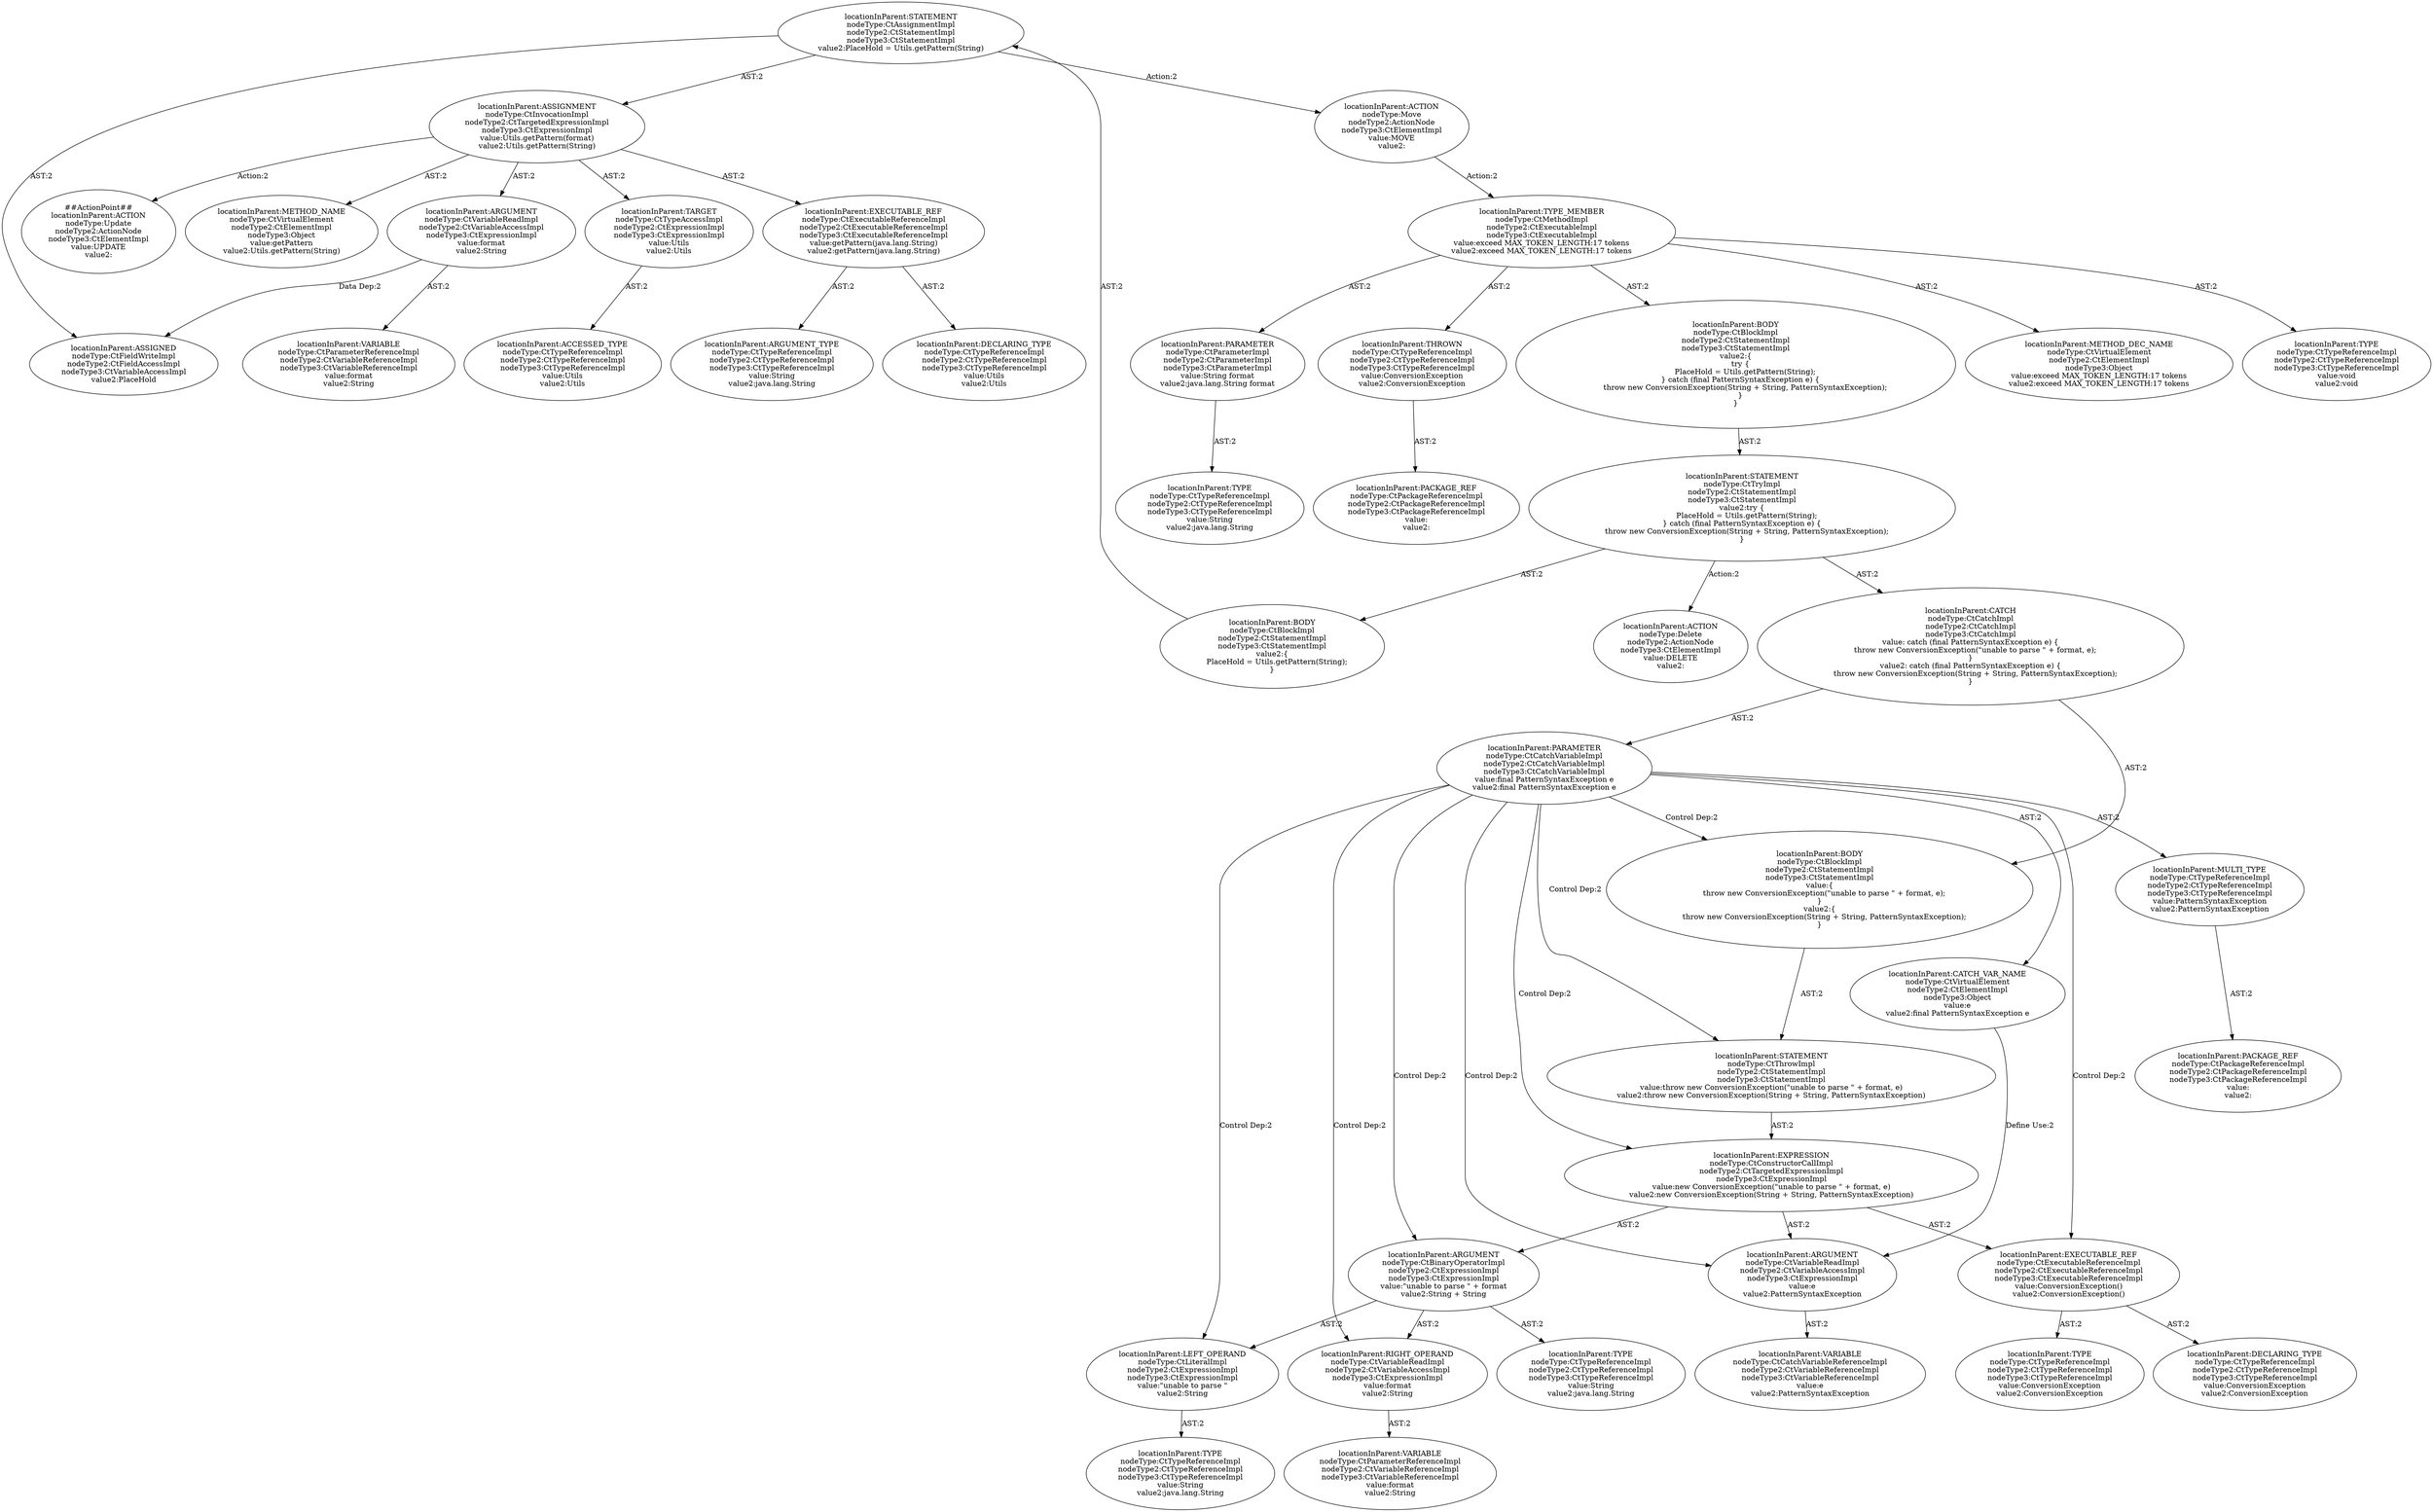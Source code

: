 digraph "Pattern" {
0 [label="##ActionPoint##
locationInParent:ACTION
nodeType:Update
nodeType2:ActionNode
nodeType3:CtElementImpl
value:UPDATE
value2:" shape=ellipse]
1 [label="locationInParent:ASSIGNMENT
nodeType:CtInvocationImpl
nodeType2:CtTargetedExpressionImpl
nodeType3:CtExpressionImpl
value:Utils.getPattern(format)
value2:Utils.getPattern(String)" shape=ellipse]
2 [label="locationInParent:STATEMENT
nodeType:CtAssignmentImpl
nodeType2:CtStatementImpl
nodeType3:CtStatementImpl
value2:PlaceHold = Utils.getPattern(String)" shape=ellipse]
3 [label="locationInParent:BODY
nodeType:CtBlockImpl
nodeType2:CtStatementImpl
nodeType3:CtStatementImpl
value2:\{
    PlaceHold = Utils.getPattern(String);
\}" shape=ellipse]
4 [label="locationInParent:ASSIGNED
nodeType:CtFieldWriteImpl
nodeType2:CtFieldAccessImpl
nodeType3:CtVariableAccessImpl
value2:PlaceHold" shape=ellipse]
5 [label="locationInParent:ACTION
nodeType:Move
nodeType2:ActionNode
nodeType3:CtElementImpl
value:MOVE
value2:" shape=ellipse]
6 [label="locationInParent:TYPE_MEMBER
nodeType:CtMethodImpl
nodeType2:CtExecutableImpl
nodeType3:CtExecutableImpl
value:exceed MAX_TOKEN_LENGTH:17 tokens
value2:exceed MAX_TOKEN_LENGTH:17 tokens" shape=ellipse]
7 [label="locationInParent:METHOD_DEC_NAME
nodeType:CtVirtualElement
nodeType2:CtElementImpl
nodeType3:Object
value:exceed MAX_TOKEN_LENGTH:17 tokens
value2:exceed MAX_TOKEN_LENGTH:17 tokens" shape=ellipse]
8 [label="locationInParent:TYPE
nodeType:CtTypeReferenceImpl
nodeType2:CtTypeReferenceImpl
nodeType3:CtTypeReferenceImpl
value:void
value2:void" shape=ellipse]
9 [label="locationInParent:PARAMETER
nodeType:CtParameterImpl
nodeType2:CtParameterImpl
nodeType3:CtParameterImpl
value:String format
value2:java.lang.String format" shape=ellipse]
10 [label="locationInParent:TYPE
nodeType:CtTypeReferenceImpl
nodeType2:CtTypeReferenceImpl
nodeType3:CtTypeReferenceImpl
value:String
value2:java.lang.String" shape=ellipse]
11 [label="locationInParent:THROWN
nodeType:CtTypeReferenceImpl
nodeType2:CtTypeReferenceImpl
nodeType3:CtTypeReferenceImpl
value:ConversionException
value2:ConversionException" shape=ellipse]
12 [label="locationInParent:PACKAGE_REF
nodeType:CtPackageReferenceImpl
nodeType2:CtPackageReferenceImpl
nodeType3:CtPackageReferenceImpl
value:
value2:" shape=ellipse]
13 [label="locationInParent:BODY
nodeType:CtBlockImpl
nodeType2:CtStatementImpl
nodeType3:CtStatementImpl
value2:\{
    try \{
        PlaceHold = Utils.getPattern(String);
    \} catch (final PatternSyntaxException e) \{
        throw new ConversionException(String + String, PatternSyntaxException);
    \}
\}" shape=ellipse]
14 [label="locationInParent:STATEMENT
nodeType:CtTryImpl
nodeType2:CtStatementImpl
nodeType3:CtStatementImpl
value2:try \{
    PlaceHold = Utils.getPattern(String);
\} catch (final PatternSyntaxException e) \{
    throw new ConversionException(String + String, PatternSyntaxException);
\}" shape=ellipse]
15 [label="locationInParent:CATCH
nodeType:CtCatchImpl
nodeType2:CtCatchImpl
nodeType3:CtCatchImpl
value: catch (final PatternSyntaxException e) \{
    throw new ConversionException(\"unable to parse \" + format, e);
\}
value2: catch (final PatternSyntaxException e) \{
    throw new ConversionException(String + String, PatternSyntaxException);
\}" shape=ellipse]
16 [label="locationInParent:PARAMETER
nodeType:CtCatchVariableImpl
nodeType2:CtCatchVariableImpl
nodeType3:CtCatchVariableImpl
value:final PatternSyntaxException e
value2:final PatternSyntaxException e" shape=ellipse]
17 [label="locationInParent:CATCH_VAR_NAME
nodeType:CtVirtualElement
nodeType2:CtElementImpl
nodeType3:Object
value:e
value2:final PatternSyntaxException e" shape=ellipse]
18 [label="locationInParent:ARGUMENT
nodeType:CtVariableReadImpl
nodeType2:CtVariableAccessImpl
nodeType3:CtExpressionImpl
value:e
value2:PatternSyntaxException" shape=ellipse]
19 [label="locationInParent:VARIABLE
nodeType:CtCatchVariableReferenceImpl
nodeType2:CtVariableReferenceImpl
nodeType3:CtVariableReferenceImpl
value:e
value2:PatternSyntaxException" shape=ellipse]
20 [label="locationInParent:MULTI_TYPE
nodeType:CtTypeReferenceImpl
nodeType2:CtTypeReferenceImpl
nodeType3:CtTypeReferenceImpl
value:PatternSyntaxException
value2:PatternSyntaxException" shape=ellipse]
21 [label="locationInParent:PACKAGE_REF
nodeType:CtPackageReferenceImpl
nodeType2:CtPackageReferenceImpl
nodeType3:CtPackageReferenceImpl
value:
value2:" shape=ellipse]
22 [label="locationInParent:BODY
nodeType:CtBlockImpl
nodeType2:CtStatementImpl
nodeType3:CtStatementImpl
value:\{
    throw new ConversionException(\"unable to parse \" + format, e);
\}
value2:\{
    throw new ConversionException(String + String, PatternSyntaxException);
\}" shape=ellipse]
23 [label="locationInParent:STATEMENT
nodeType:CtThrowImpl
nodeType2:CtStatementImpl
nodeType3:CtStatementImpl
value:throw new ConversionException(\"unable to parse \" + format, e)
value2:throw new ConversionException(String + String, PatternSyntaxException)" shape=ellipse]
24 [label="locationInParent:EXPRESSION
nodeType:CtConstructorCallImpl
nodeType2:CtTargetedExpressionImpl
nodeType3:CtExpressionImpl
value:new ConversionException(\"unable to parse \" + format, e)
value2:new ConversionException(String + String, PatternSyntaxException)" shape=ellipse]
25 [label="locationInParent:EXECUTABLE_REF
nodeType:CtExecutableReferenceImpl
nodeType2:CtExecutableReferenceImpl
nodeType3:CtExecutableReferenceImpl
value:ConversionException()
value2:ConversionException()" shape=ellipse]
26 [label="locationInParent:DECLARING_TYPE
nodeType:CtTypeReferenceImpl
nodeType2:CtTypeReferenceImpl
nodeType3:CtTypeReferenceImpl
value:ConversionException
value2:ConversionException" shape=ellipse]
27 [label="locationInParent:TYPE
nodeType:CtTypeReferenceImpl
nodeType2:CtTypeReferenceImpl
nodeType3:CtTypeReferenceImpl
value:ConversionException
value2:ConversionException" shape=ellipse]
28 [label="locationInParent:ARGUMENT
nodeType:CtBinaryOperatorImpl
nodeType2:CtExpressionImpl
nodeType3:CtExpressionImpl
value:\"unable to parse \" + format
value2:String + String" shape=ellipse]
29 [label="locationInParent:TYPE
nodeType:CtTypeReferenceImpl
nodeType2:CtTypeReferenceImpl
nodeType3:CtTypeReferenceImpl
value:String
value2:java.lang.String" shape=ellipse]
30 [label="locationInParent:LEFT_OPERAND
nodeType:CtLiteralImpl
nodeType2:CtExpressionImpl
nodeType3:CtExpressionImpl
value:\"unable to parse \"
value2:String" shape=ellipse]
31 [label="locationInParent:TYPE
nodeType:CtTypeReferenceImpl
nodeType2:CtTypeReferenceImpl
nodeType3:CtTypeReferenceImpl
value:String
value2:java.lang.String" shape=ellipse]
32 [label="locationInParent:RIGHT_OPERAND
nodeType:CtVariableReadImpl
nodeType2:CtVariableAccessImpl
nodeType3:CtExpressionImpl
value:format
value2:String" shape=ellipse]
33 [label="locationInParent:VARIABLE
nodeType:CtParameterReferenceImpl
nodeType2:CtVariableReferenceImpl
nodeType3:CtVariableReferenceImpl
value:format
value2:String" shape=ellipse]
34 [label="locationInParent:ACTION
nodeType:Delete
nodeType2:ActionNode
nodeType3:CtElementImpl
value:DELETE
value2:" shape=ellipse]
35 [label="locationInParent:METHOD_NAME
nodeType:CtVirtualElement
nodeType2:CtElementImpl
nodeType3:Object
value:getPattern
value2:Utils.getPattern(String)" shape=ellipse]
36 [label="locationInParent:TARGET
nodeType:CtTypeAccessImpl
nodeType2:CtExpressionImpl
nodeType3:CtExpressionImpl
value:Utils
value2:Utils" shape=ellipse]
37 [label="locationInParent:ACCESSED_TYPE
nodeType:CtTypeReferenceImpl
nodeType2:CtTypeReferenceImpl
nodeType3:CtTypeReferenceImpl
value:Utils
value2:Utils" shape=ellipse]
38 [label="locationInParent:EXECUTABLE_REF
nodeType:CtExecutableReferenceImpl
nodeType2:CtExecutableReferenceImpl
nodeType3:CtExecutableReferenceImpl
value:getPattern(java.lang.String)
value2:getPattern(java.lang.String)" shape=ellipse]
39 [label="locationInParent:DECLARING_TYPE
nodeType:CtTypeReferenceImpl
nodeType2:CtTypeReferenceImpl
nodeType3:CtTypeReferenceImpl
value:Utils
value2:Utils" shape=ellipse]
40 [label="locationInParent:ARGUMENT_TYPE
nodeType:CtTypeReferenceImpl
nodeType2:CtTypeReferenceImpl
nodeType3:CtTypeReferenceImpl
value:String
value2:java.lang.String" shape=ellipse]
41 [label="locationInParent:ARGUMENT
nodeType:CtVariableReadImpl
nodeType2:CtVariableAccessImpl
nodeType3:CtExpressionImpl
value:format
value2:String" shape=ellipse]
42 [label="locationInParent:VARIABLE
nodeType:CtParameterReferenceImpl
nodeType2:CtVariableReferenceImpl
nodeType3:CtVariableReferenceImpl
value:format
value2:String" shape=ellipse]
1 -> 0 [label="Action:2"];
1 -> 35 [label="AST:2"];
1 -> 36 [label="AST:2"];
1 -> 38 [label="AST:2"];
1 -> 41 [label="AST:2"];
2 -> 1 [label="AST:2"];
2 -> 4 [label="AST:2"];
2 -> 5 [label="Action:2"];
3 -> 2 [label="AST:2"];
5 -> 6 [label="Action:2"];
6 -> 7 [label="AST:2"];
6 -> 8 [label="AST:2"];
6 -> 9 [label="AST:2"];
6 -> 11 [label="AST:2"];
6 -> 13 [label="AST:2"];
9 -> 10 [label="AST:2"];
11 -> 12 [label="AST:2"];
13 -> 14 [label="AST:2"];
14 -> 3 [label="AST:2"];
14 -> 15 [label="AST:2"];
14 -> 34 [label="Action:2"];
15 -> 16 [label="AST:2"];
15 -> 22 [label="AST:2"];
16 -> 17 [label="AST:2"];
16 -> 20 [label="AST:2"];
16 -> 22 [label="Control Dep:2"];
16 -> 23 [label="Control Dep:2"];
16 -> 24 [label="Control Dep:2"];
16 -> 25 [label="Control Dep:2"];
16 -> 28 [label="Control Dep:2"];
16 -> 30 [label="Control Dep:2"];
16 -> 32 [label="Control Dep:2"];
16 -> 18 [label="Control Dep:2"];
17 -> 18 [label="Define Use:2"];
18 -> 19 [label="AST:2"];
20 -> 21 [label="AST:2"];
22 -> 23 [label="AST:2"];
23 -> 24 [label="AST:2"];
24 -> 18 [label="AST:2"];
24 -> 25 [label="AST:2"];
24 -> 28 [label="AST:2"];
25 -> 26 [label="AST:2"];
25 -> 27 [label="AST:2"];
28 -> 29 [label="AST:2"];
28 -> 30 [label="AST:2"];
28 -> 32 [label="AST:2"];
30 -> 31 [label="AST:2"];
32 -> 33 [label="AST:2"];
36 -> 37 [label="AST:2"];
38 -> 39 [label="AST:2"];
38 -> 40 [label="AST:2"];
41 -> 4 [label="Data Dep:2"];
41 -> 42 [label="AST:2"];
}